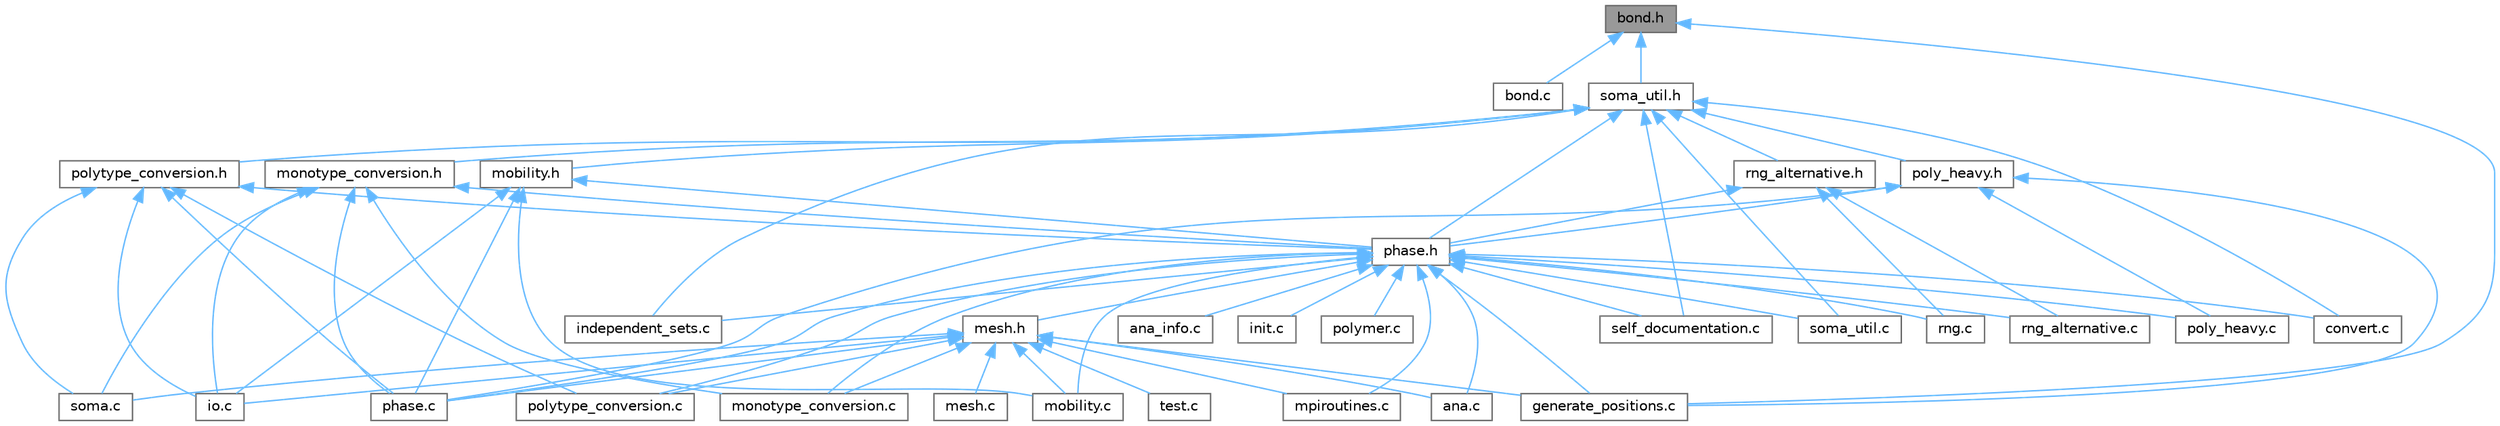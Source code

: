 digraph "bond.h"
{
 // LATEX_PDF_SIZE
  bgcolor="transparent";
  edge [fontname=Helvetica,fontsize=10,labelfontname=Helvetica,labelfontsize=10];
  node [fontname=Helvetica,fontsize=10,shape=box,height=0.2,width=0.4];
  Node1 [label="bond.h",height=0.2,width=0.4,color="gray40", fillcolor="grey60", style="filled", fontcolor="black",tooltip="Definition of Bond related code pieces."];
  Node1 -> Node2 [dir="back",color="steelblue1",style="solid"];
  Node2 [label="bond.c",height=0.2,width=0.4,color="grey40", fillcolor="white", style="filled",URL="$bond_8c.html",tooltip="Implementation of bond.h."];
  Node1 -> Node3 [dir="back",color="steelblue1",style="solid"];
  Node3 [label="generate_positions.c",height=0.2,width=0.4,color="grey40", fillcolor="white", style="filled",URL="$generate__positions_8c.html",tooltip="Implementation of generate_positions.h."];
  Node1 -> Node4 [dir="back",color="steelblue1",style="solid"];
  Node4 [label="soma_util.h",height=0.2,width=0.4,color="grey40", fillcolor="white", style="filled",URL="$soma__util_8h.html",tooltip="File collecting several helper functions."];
  Node4 -> Node5 [dir="back",color="steelblue1",style="solid"];
  Node5 [label="convert.c",height=0.2,width=0.4,color="grey40", fillcolor="white", style="filled",URL="$convert_8c.html",tooltip="Implementation of CONVERT executable."];
  Node4 -> Node6 [dir="back",color="steelblue1",style="solid"];
  Node6 [label="independent_sets.c",height=0.2,width=0.4,color="grey40", fillcolor="white", style="filled",URL="$independent__sets_8c.html",tooltip="Implementation of independent_sets.h."];
  Node4 -> Node7 [dir="back",color="steelblue1",style="solid"];
  Node7 [label="mobility.h",height=0.2,width=0.4,color="grey40", fillcolor="white", style="filled",URL="$mobility_8h.html",tooltip="Function declaration and struct to modify the particle mobility based on the density composition."];
  Node7 -> Node8 [dir="back",color="steelblue1",style="solid"];
  Node8 [label="io.c",height=0.2,width=0.4,color="grey40", fillcolor="white", style="filled",URL="$io_8c.html",tooltip="Implementation of io.h."];
  Node7 -> Node9 [dir="back",color="steelblue1",style="solid"];
  Node9 [label="mobility.c",height=0.2,width=0.4,color="grey40", fillcolor="white", style="filled",URL="$mobility_8c.html",tooltip="Implementation of mobility.h."];
  Node7 -> Node10 [dir="back",color="steelblue1",style="solid"];
  Node10 [label="phase.c",height=0.2,width=0.4,color="grey40", fillcolor="white", style="filled",URL="$phase_8c.html",tooltip="Implementation of phase.h."];
  Node7 -> Node11 [dir="back",color="steelblue1",style="solid"];
  Node11 [label="phase.h",height=0.2,width=0.4,color="grey40", fillcolor="white", style="filled",URL="$phase_8h.html",tooltip="All relevant aspects for the struct Phase."];
  Node11 -> Node12 [dir="back",color="steelblue1",style="solid"];
  Node12 [label="ana.c",height=0.2,width=0.4,color="grey40", fillcolor="white", style="filled",URL="$ana_8c.html",tooltip="Implementation of ana.h."];
  Node11 -> Node13 [dir="back",color="steelblue1",style="solid"];
  Node13 [label="ana_info.c",height=0.2,width=0.4,color="grey40", fillcolor="white", style="filled",URL="$ana__info_8c.html",tooltip="Implementation of ana_info.h."];
  Node11 -> Node5 [dir="back",color="steelblue1",style="solid"];
  Node11 -> Node3 [dir="back",color="steelblue1",style="solid"];
  Node11 -> Node6 [dir="back",color="steelblue1",style="solid"];
  Node11 -> Node14 [dir="back",color="steelblue1",style="solid"];
  Node14 [label="init.c",height=0.2,width=0.4,color="grey40", fillcolor="white", style="filled",URL="$init_8c.html",tooltip="Implementation of init.h."];
  Node11 -> Node15 [dir="back",color="steelblue1",style="solid"];
  Node15 [label="mesh.h",height=0.2,width=0.4,color="grey40", fillcolor="white", style="filled",URL="$mesh_8h.html",tooltip="Functions related to the mesh of the density fields."];
  Node15 -> Node12 [dir="back",color="steelblue1",style="solid"];
  Node15 -> Node3 [dir="back",color="steelblue1",style="solid"];
  Node15 -> Node8 [dir="back",color="steelblue1",style="solid"];
  Node15 -> Node16 [dir="back",color="steelblue1",style="solid"];
  Node16 [label="mesh.c",height=0.2,width=0.4,color="grey40", fillcolor="white", style="filled",URL="$mesh_8c.html",tooltip="Implementation of mesh.h."];
  Node15 -> Node9 [dir="back",color="steelblue1",style="solid"];
  Node15 -> Node17 [dir="back",color="steelblue1",style="solid"];
  Node17 [label="monotype_conversion.c",height=0.2,width=0.4,color="grey40", fillcolor="white", style="filled",URL="$monotype__conversion_8c.html",tooltip="Implementation of monotype_conversion.h."];
  Node15 -> Node18 [dir="back",color="steelblue1",style="solid"];
  Node18 [label="mpiroutines.c",height=0.2,width=0.4,color="grey40", fillcolor="white", style="filled",URL="$mpiroutines_8c.html",tooltip="Implementation of mpiroutines.h."];
  Node15 -> Node10 [dir="back",color="steelblue1",style="solid"];
  Node15 -> Node19 [dir="back",color="steelblue1",style="solid"];
  Node19 [label="polytype_conversion.c",height=0.2,width=0.4,color="grey40", fillcolor="white", style="filled",URL="$polytype__conversion_8c.html",tooltip="Implementation of polytype_conversion.h."];
  Node15 -> Node20 [dir="back",color="steelblue1",style="solid"];
  Node20 [label="soma.c",height=0.2,width=0.4,color="grey40", fillcolor="white", style="filled",URL="$soma_8c.html",tooltip="Implementation of the main executable SOMA."];
  Node15 -> Node21 [dir="back",color="steelblue1",style="solid"];
  Node21 [label="test.c",height=0.2,width=0.4,color="grey40", fillcolor="white", style="filled",URL="$test_8c.html",tooltip="Implementation of test.h."];
  Node11 -> Node9 [dir="back",color="steelblue1",style="solid"];
  Node11 -> Node17 [dir="back",color="steelblue1",style="solid"];
  Node11 -> Node18 [dir="back",color="steelblue1",style="solid"];
  Node11 -> Node10 [dir="back",color="steelblue1",style="solid"];
  Node11 -> Node22 [dir="back",color="steelblue1",style="solid"];
  Node22 [label="poly_heavy.c",height=0.2,width=0.4,color="grey40", fillcolor="white", style="filled",URL="$poly__heavy_8c.html",tooltip="implementation of poly_heavy.h"];
  Node11 -> Node23 [dir="back",color="steelblue1",style="solid"];
  Node23 [label="polymer.c",height=0.2,width=0.4,color="grey40", fillcolor="white", style="filled",URL="$polymer_8c.html",tooltip="Implementation of polymer.h."];
  Node11 -> Node19 [dir="back",color="steelblue1",style="solid"];
  Node11 -> Node24 [dir="back",color="steelblue1",style="solid"];
  Node24 [label="rng.c",height=0.2,width=0.4,color="grey40", fillcolor="white", style="filled",URL="$rng_8c.html",tooltip="Implementation of rng.h."];
  Node11 -> Node25 [dir="back",color="steelblue1",style="solid"];
  Node25 [label="rng_alternative.c",height=0.2,width=0.4,color="grey40", fillcolor="white", style="filled",URL="$rng__alternative_8c.html",tooltip="Implementation of rng_alternative.h."];
  Node11 -> Node26 [dir="back",color="steelblue1",style="solid"];
  Node26 [label="self_documentation.c",height=0.2,width=0.4,color="grey40", fillcolor="white", style="filled",URL="$self__documentation_8c.html",tooltip="Implementation self_documentation.h."];
  Node11 -> Node27 [dir="back",color="steelblue1",style="solid"];
  Node27 [label="soma_util.c",height=0.2,width=0.4,color="grey40", fillcolor="white", style="filled",URL="$soma__util_8c.html",tooltip="Implementation of soma_util.h."];
  Node4 -> Node28 [dir="back",color="steelblue1",style="solid"];
  Node28 [label="monotype_conversion.h",height=0.2,width=0.4,color="grey40", fillcolor="white", style="filled",URL="$monotype__conversion_8h_source.html",tooltip=" "];
  Node28 -> Node8 [dir="back",color="steelblue1",style="solid"];
  Node28 -> Node17 [dir="back",color="steelblue1",style="solid"];
  Node28 -> Node10 [dir="back",color="steelblue1",style="solid"];
  Node28 -> Node11 [dir="back",color="steelblue1",style="solid"];
  Node28 -> Node20 [dir="back",color="steelblue1",style="solid"];
  Node4 -> Node11 [dir="back",color="steelblue1",style="solid"];
  Node4 -> Node29 [dir="back",color="steelblue1",style="solid"];
  Node29 [label="poly_heavy.h",height=0.2,width=0.4,color="grey40", fillcolor="white", style="filled",URL="$poly__heavy_8h_source.html",tooltip=" "];
  Node29 -> Node3 [dir="back",color="steelblue1",style="solid"];
  Node29 -> Node10 [dir="back",color="steelblue1",style="solid"];
  Node29 -> Node11 [dir="back",color="steelblue1",style="solid"];
  Node29 -> Node22 [dir="back",color="steelblue1",style="solid"];
  Node4 -> Node30 [dir="back",color="steelblue1",style="solid"];
  Node30 [label="polytype_conversion.h",height=0.2,width=0.4,color="grey40", fillcolor="white", style="filled",URL="$polytype__conversion_8h_source.html",tooltip=" "];
  Node30 -> Node8 [dir="back",color="steelblue1",style="solid"];
  Node30 -> Node10 [dir="back",color="steelblue1",style="solid"];
  Node30 -> Node11 [dir="back",color="steelblue1",style="solid"];
  Node30 -> Node19 [dir="back",color="steelblue1",style="solid"];
  Node30 -> Node20 [dir="back",color="steelblue1",style="solid"];
  Node4 -> Node31 [dir="back",color="steelblue1",style="solid"];
  Node31 [label="rng_alternative.h",height=0.2,width=0.4,color="grey40", fillcolor="white", style="filled",URL="$rng__alternative_8h.html",tooltip="Definition of alternative pseudo random numbers generators for SOMA. PCG32 is the default RNG generat..."];
  Node31 -> Node11 [dir="back",color="steelblue1",style="solid"];
  Node31 -> Node24 [dir="back",color="steelblue1",style="solid"];
  Node31 -> Node25 [dir="back",color="steelblue1",style="solid"];
  Node4 -> Node26 [dir="back",color="steelblue1",style="solid"];
  Node4 -> Node27 [dir="back",color="steelblue1",style="solid"];
}
